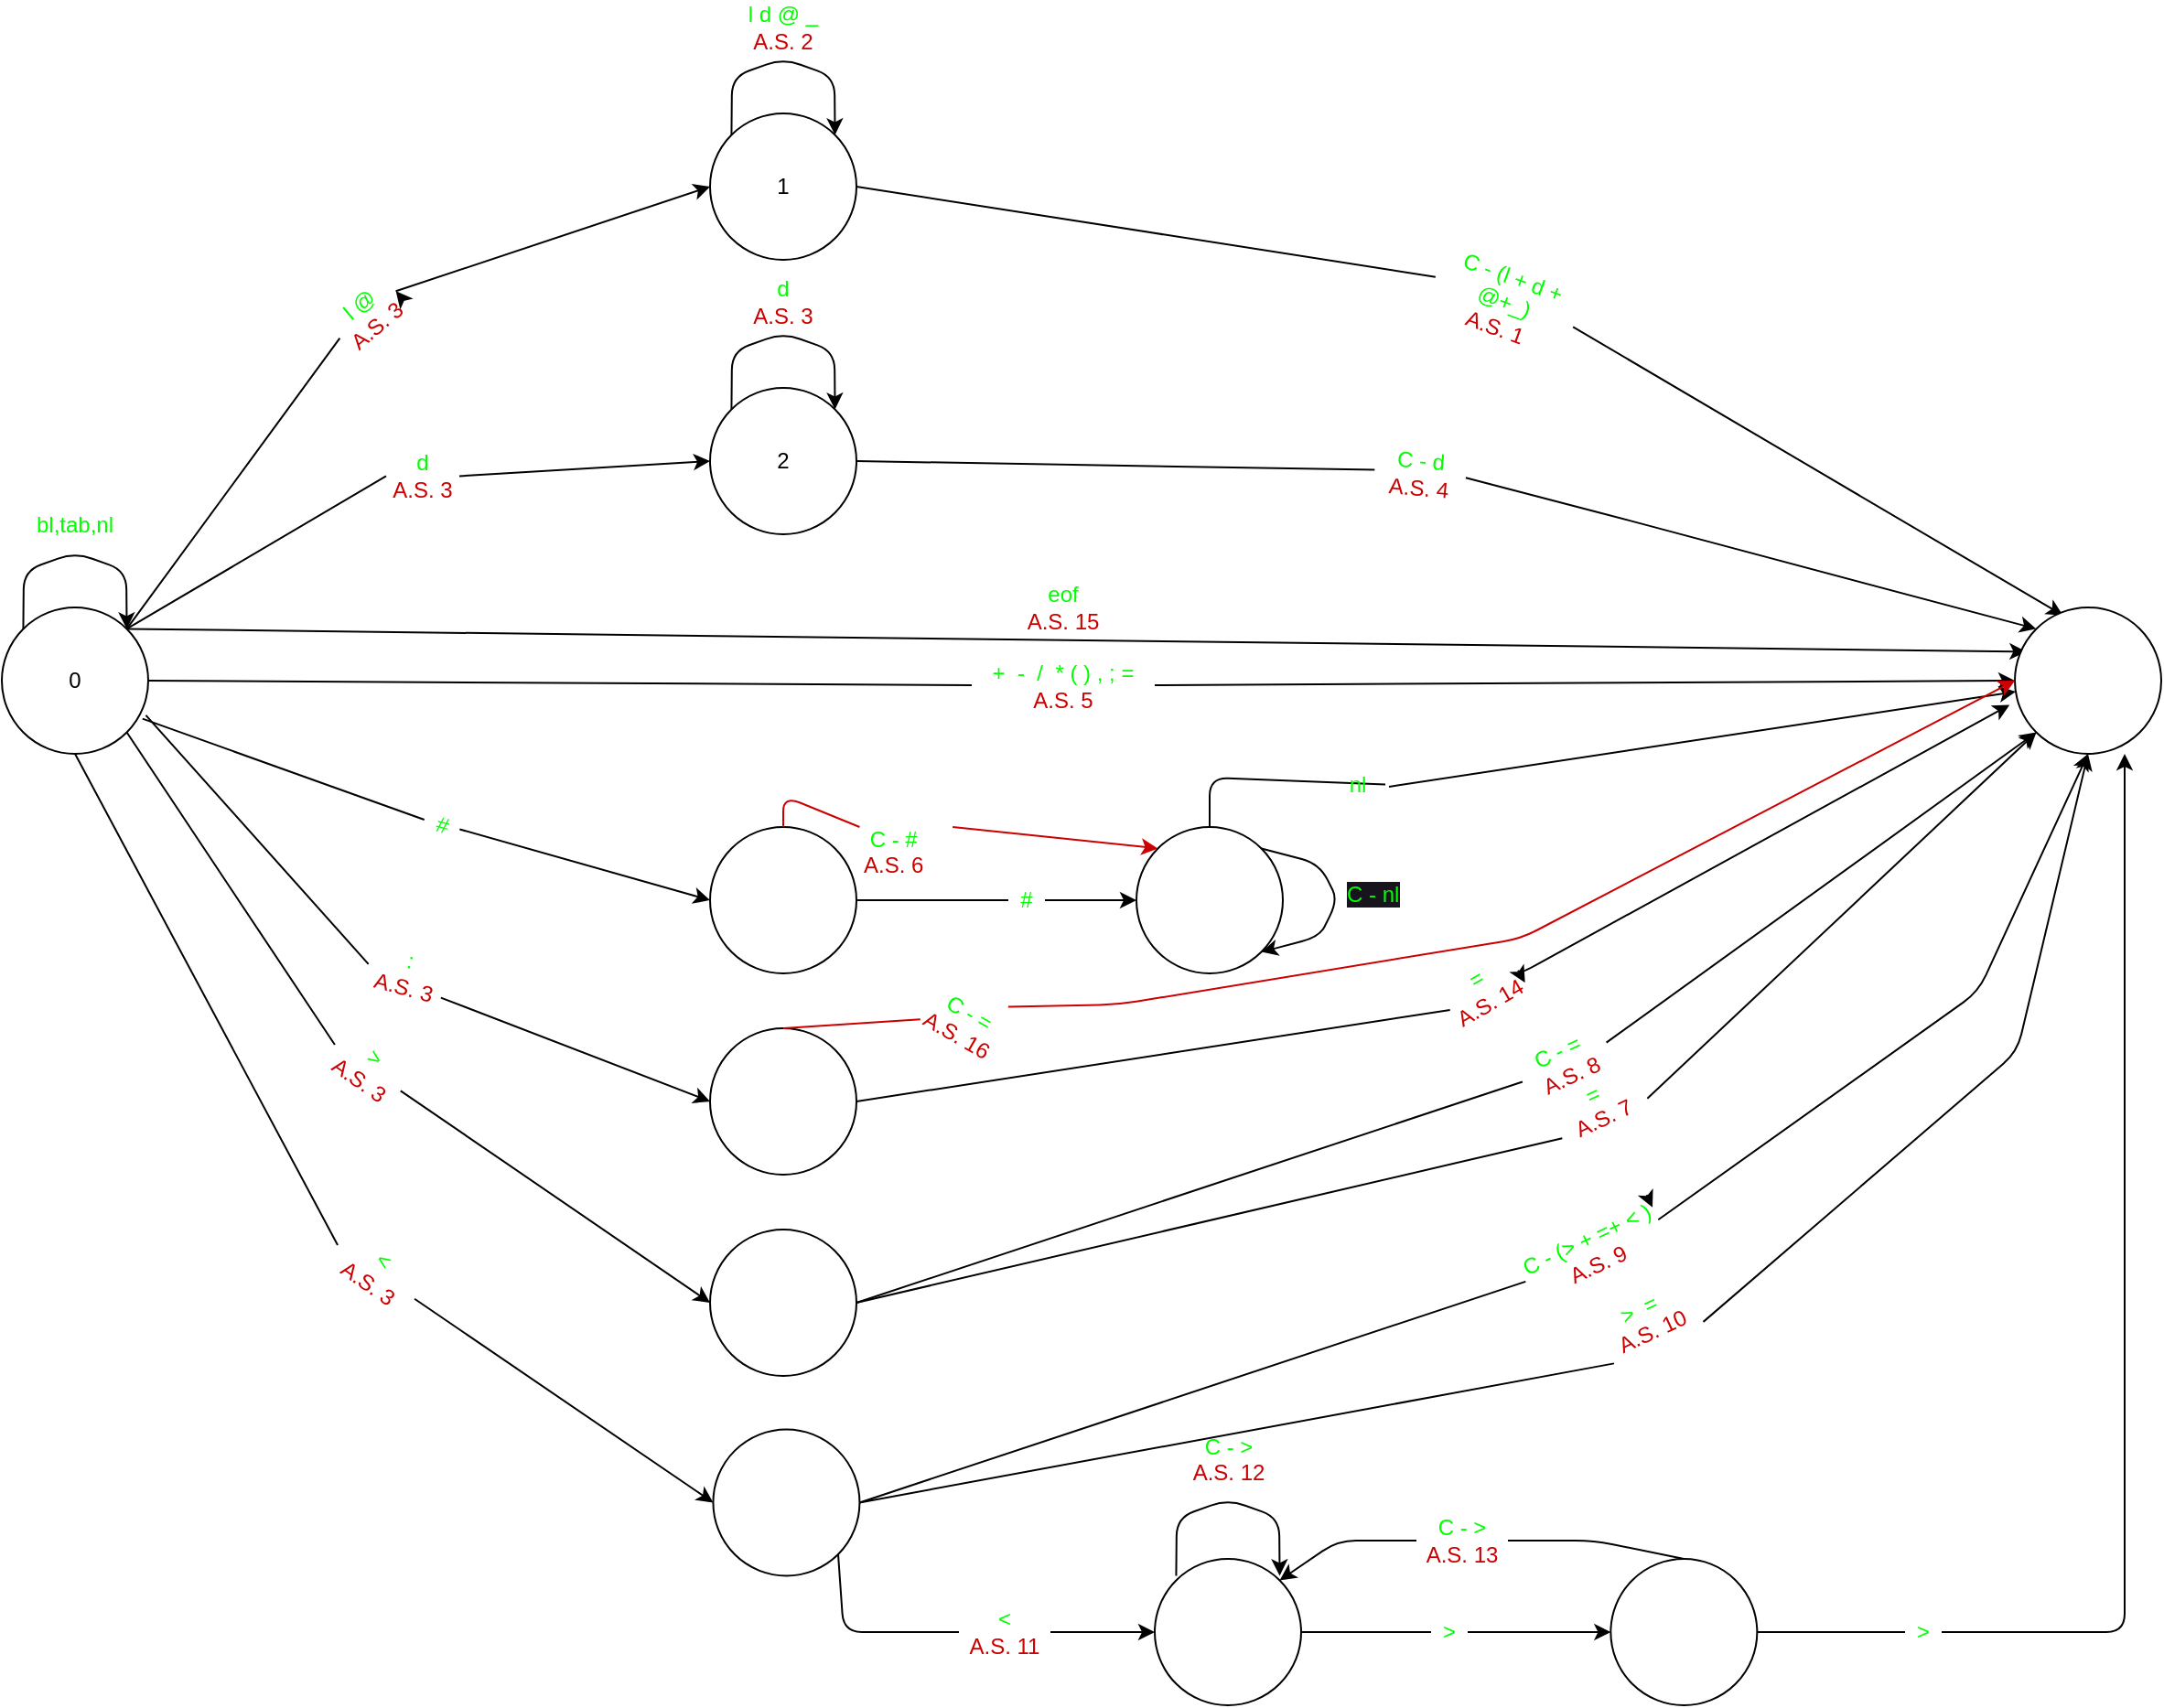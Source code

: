<mxfile><diagram id="zJP9Rn_apFHwhB3t_4ZS" name="Page-1"><mxGraphModel dx="2736" dy="607" grid="0" gridSize="10" guides="1" tooltips="1" connect="1" arrows="1" fold="1" page="0" pageScale="1" pageWidth="827" pageHeight="1169" math="0" shadow="0"><root><mxCell id="0"/><mxCell id="1" parent="0"/><mxCell id="36" style="edgeStyle=none;html=1;exitX=1;exitY=0.5;exitDx=0;exitDy=0;entryX=0;entryY=0.5;entryDx=0;entryDy=0;fontColor=#FFFFFF;startArrow=none;" parent="1" source="42" target="34" edge="1"><mxGeometry relative="1" as="geometry"/></mxCell><mxCell id="51" style="edgeStyle=none;html=1;entryX=0;entryY=0.5;entryDx=0;entryDy=0;fontColor=#00FF00;startArrow=none;exitX=1;exitY=0.75;exitDx=0;exitDy=0;" parent="1" source="52" target="50" edge="1"><mxGeometry relative="1" as="geometry"><mxPoint x="-973" y="627" as="sourcePoint"/></mxGeometry></mxCell><mxCell id="59" style="edgeStyle=none;html=1;exitX=1;exitY=0.5;exitDx=0;exitDy=0;entryX=0;entryY=0.5;entryDx=0;entryDy=0;fontColor=#00FF00;startArrow=none;" parent="1" source="63" target="58" edge="1"><mxGeometry relative="1" as="geometry"><Array as="points"/></mxGeometry></mxCell><mxCell id="109" style="edgeStyle=none;html=1;exitX=1;exitY=0;exitDx=0;exitDy=0;entryX=0.077;entryY=0.302;entryDx=0;entryDy=0;entryPerimeter=0;" parent="1" source="2" target="24" edge="1"><mxGeometry relative="1" as="geometry"/></mxCell><mxCell id="2" value="0" style="ellipse;whiteSpace=wrap;html=1;aspect=fixed;" parent="1" vertex="1"><mxGeometry x="-1203" y="417" width="80" height="80" as="geometry"/></mxCell><mxCell id="3" value="" style="endArrow=classic;html=1;exitX=0;exitY=0;exitDx=0;exitDy=0;entryX=1;entryY=0;entryDx=0;entryDy=0;" parent="1" source="2" target="2" edge="1"><mxGeometry width="50" height="50" relative="1" as="geometry"><mxPoint x="-1183" y="487" as="sourcePoint"/><mxPoint x="-1133" y="437" as="targetPoint"/><Array as="points"><mxPoint x="-1191" y="397"/><mxPoint x="-1163" y="387"/><mxPoint x="-1135" y="397"/></Array></mxGeometry></mxCell><mxCell id="4" value="&lt;font color=&quot;#00ff00&quot;&gt;bl,tab,nl&lt;/font&gt;" style="text;html=1;strokeColor=none;fillColor=none;align=center;verticalAlign=middle;whiteSpace=wrap;rounded=0;" parent="1" vertex="1"><mxGeometry x="-1193" y="357" width="60" height="30" as="geometry"/></mxCell><mxCell id="5" value="" style="endArrow=classic;html=1;entryX=0;entryY=0.5;entryDx=0;entryDy=0;startArrow=none;exitX=1;exitY=0.5;exitDx=0;exitDy=0;" parent="1" source="15" target="6" edge="1"><mxGeometry width="50" height="50" relative="1" as="geometry"><mxPoint x="-1023" y="267" as="sourcePoint"/><mxPoint x="-773" y="187" as="targetPoint"/></mxGeometry></mxCell><mxCell id="28" style="edgeStyle=none;html=1;entryX=0.329;entryY=0.054;entryDx=0;entryDy=0;fontColor=#00FF00;startArrow=none;exitX=1;exitY=0.5;exitDx=0;exitDy=0;entryPerimeter=0;" parent="1" source="29" target="24" edge="1"><mxGeometry relative="1" as="geometry"><mxPoint x="-213" y="177" as="sourcePoint"/><Array as="points"/></mxGeometry></mxCell><mxCell id="6" value="1" style="ellipse;whiteSpace=wrap;html=1;aspect=fixed;" parent="1" vertex="1"><mxGeometry x="-816" y="147" width="80" height="80" as="geometry"/></mxCell><mxCell id="7" value="" style="endArrow=classic;html=1;exitX=0;exitY=0;exitDx=0;exitDy=0;entryX=1;entryY=0;entryDx=0;entryDy=0;" parent="1" edge="1"><mxGeometry width="50" height="50" relative="1" as="geometry"><mxPoint x="-804.284" y="158.716" as="sourcePoint"/><mxPoint x="-747.716" y="158.716" as="targetPoint"/><Array as="points"><mxPoint x="-804" y="127"/><mxPoint x="-776" y="117"/><mxPoint x="-748" y="127"/></Array></mxGeometry></mxCell><mxCell id="31" style="edgeStyle=none;html=1;entryX=0;entryY=0;entryDx=0;entryDy=0;fontColor=#00FF00;startArrow=none;exitX=1;exitY=0.5;exitDx=0;exitDy=0;" parent="1" source="32" target="24" edge="1"><mxGeometry relative="1" as="geometry"><mxPoint x="-293" y="327" as="sourcePoint"/><Array as="points"><mxPoint x="-323" y="367"/></Array></mxGeometry></mxCell><mxCell id="11" value="2" style="ellipse;whiteSpace=wrap;html=1;aspect=fixed;" parent="1" vertex="1"><mxGeometry x="-816" y="297" width="80" height="80" as="geometry"/></mxCell><mxCell id="12" value="" style="endArrow=classic;html=1;exitX=0;exitY=0;exitDx=0;exitDy=0;entryX=1;entryY=0;entryDx=0;entryDy=0;" parent="1" edge="1"><mxGeometry width="50" height="50" relative="1" as="geometry"><mxPoint x="-804.284" y="308.716" as="sourcePoint"/><mxPoint x="-747.716" y="308.716" as="targetPoint"/><Array as="points"><mxPoint x="-804" y="277"/><mxPoint x="-776" y="267"/><mxPoint x="-748" y="277"/></Array></mxGeometry></mxCell><mxCell id="13" value="&lt;font color=&quot;#00ff00&quot;&gt;d&lt;br&gt;&lt;/font&gt;&lt;span style=&quot;color: rgb(204, 0, 0);&quot;&gt;A.S. 3&lt;/span&gt;&lt;font color=&quot;#00ff00&quot;&gt;&lt;br&gt;&lt;/font&gt;" style="text;html=1;strokeColor=none;fillColor=none;align=center;verticalAlign=middle;whiteSpace=wrap;rounded=0;" parent="1" vertex="1"><mxGeometry x="-806" y="240" width="60" height="20" as="geometry"/></mxCell><mxCell id="17" value="" style="endArrow=none;html=1;exitX=1;exitY=0;exitDx=0;exitDy=0;entryX=0;entryY=0.5;entryDx=0;entryDy=0;" parent="1" source="2" target="15" edge="1"><mxGeometry width="50" height="50" relative="1" as="geometry"><mxPoint x="-1123" y="457" as="sourcePoint"/><mxPoint x="-816.0" y="177" as="targetPoint"/></mxGeometry></mxCell><mxCell id="15" value="&lt;font color=&quot;#00ff00&quot;&gt;l @&lt;/font&gt;&lt;br&gt;A.S. 3" style="text;html=1;strokeColor=none;fillColor=none;align=center;verticalAlign=middle;whiteSpace=wrap;rounded=0;fontColor=#CC0000;rotation=-40;" parent="1" vertex="1"><mxGeometry x="-1023" y="247" width="40" height="20" as="geometry"/></mxCell><mxCell id="18" value="" style="endArrow=classic;html=1;entryX=0;entryY=0.5;entryDx=0;entryDy=0;startArrow=none;exitX=1;exitY=0.5;exitDx=0;exitDy=0;" parent="1" source="20" target="11" edge="1"><mxGeometry width="50" height="50" relative="1" as="geometry"><mxPoint x="-973" y="390.7" as="sourcePoint"/><mxPoint x="-766.0" y="187.13" as="targetPoint"/></mxGeometry></mxCell><mxCell id="19" value="" style="endArrow=none;html=1;exitX=1;exitY=0;exitDx=0;exitDy=0;entryX=0;entryY=0.5;entryDx=0;entryDy=0;" parent="1" source="2" target="20" edge="1"><mxGeometry width="50" height="50" relative="1" as="geometry"><mxPoint x="-1073" y="297.13" as="sourcePoint"/><mxPoint x="-766.0" y="300.7" as="targetPoint"/></mxGeometry></mxCell><mxCell id="20" value="&lt;font color=&quot;#00ff00&quot;&gt;d&lt;/font&gt;&lt;br&gt;A.S. 3" style="text;html=1;strokeColor=none;fillColor=none;align=center;verticalAlign=middle;whiteSpace=wrap;rounded=0;fontColor=#CC0000;rotation=0;" parent="1" vertex="1"><mxGeometry x="-993" y="333.43" width="40" height="23.57" as="geometry"/></mxCell><mxCell id="22" value="&lt;font color=&quot;#00ff00&quot;&gt;l d @ _&lt;br&gt;&lt;/font&gt;&lt;span style=&quot;color: rgb(204, 0, 0);&quot;&gt;A.S. 2&lt;/span&gt;&lt;font color=&quot;#00ff00&quot;&gt;&lt;br&gt;&lt;/font&gt;" style="text;html=1;strokeColor=none;fillColor=none;align=center;verticalAlign=middle;whiteSpace=wrap;rounded=0;" parent="1" vertex="1"><mxGeometry x="-806" y="90" width="60" height="20" as="geometry"/></mxCell><mxCell id="24" value="F" style="ellipse;whiteSpace=wrap;html=1;aspect=fixed;fontColor=#FFFFFF;" parent="1" vertex="1"><mxGeometry x="-103" y="417" width="80" height="80" as="geometry"/></mxCell><mxCell id="25" value="" style="endArrow=classic;html=1;fontColor=#FFFFFF;exitX=1;exitY=0.5;exitDx=0;exitDy=0;entryX=0;entryY=0.5;entryDx=0;entryDy=0;startArrow=none;" parent="1" source="26" target="24" edge="1"><mxGeometry width="50" height="50" relative="1" as="geometry"><mxPoint x="-673" y="467" as="sourcePoint"/><mxPoint x="-623" y="417" as="targetPoint"/></mxGeometry></mxCell><mxCell id="27" value="" style="endArrow=none;html=1;fontColor=#FFFFFF;exitX=1;exitY=0.5;exitDx=0;exitDy=0;entryX=0;entryY=0.5;entryDx=0;entryDy=0;" parent="1" source="2" target="26" edge="1"><mxGeometry width="50" height="50" relative="1" as="geometry"><mxPoint x="-1123" y="457" as="sourcePoint"/><mxPoint x="-103" y="457" as="targetPoint"/></mxGeometry></mxCell><mxCell id="26" value="&lt;font color=&quot;#00ff00&quot;&gt;+&amp;nbsp;&lt;/font&gt;&amp;nbsp;&lt;font color=&quot;#00ff00&quot;&gt;-&amp;nbsp;&lt;/font&gt;&amp;nbsp;&lt;font color=&quot;#00ff00&quot;&gt;/&amp;nbsp;&lt;/font&gt;&amp;nbsp;&lt;font color=&quot;#00ff00&quot;&gt;*&lt;/font&gt;&lt;font color=&quot;#00ff00&quot;&gt;&amp;nbsp;( ) , ; =&lt;br&gt;&lt;/font&gt;&lt;span style=&quot;color: rgb(204, 0, 0);&quot;&gt;A.S. 5&lt;/span&gt;&lt;font color=&quot;#00ff00&quot;&gt;&lt;br&gt;&lt;/font&gt;" style="text;html=1;strokeColor=none;fillColor=none;align=center;verticalAlign=middle;whiteSpace=wrap;rounded=0;fontColor=#FFFFFF;" parent="1" vertex="1"><mxGeometry x="-673" y="447" width="100" height="25" as="geometry"/></mxCell><mxCell id="30" value="" style="edgeStyle=none;html=1;exitX=1;exitY=0.5;exitDx=0;exitDy=0;entryX=0;entryY=0.5;entryDx=0;entryDy=0;fontColor=#00FF00;endArrow=none;" parent="1" source="6" target="29" edge="1"><mxGeometry relative="1" as="geometry"><mxPoint x="-736.0" y="177" as="sourcePoint"/><mxPoint x="-91.284" y="428.716" as="targetPoint"/><Array as="points"/></mxGeometry></mxCell><mxCell id="29" value="&lt;font color=&quot;#00ff00&quot;&gt;C - (l + d + @+_)&lt;/font&gt;&lt;br&gt;A.S. 1" style="text;html=1;strokeColor=none;fillColor=none;align=center;verticalAlign=middle;whiteSpace=wrap;rounded=0;fontColor=#CC0000;rotation=20;" parent="1" vertex="1"><mxGeometry x="-422.0" y="240" width="80" height="20" as="geometry"/></mxCell><mxCell id="33" value="" style="edgeStyle=none;html=1;exitX=1;exitY=0.5;exitDx=0;exitDy=0;entryX=0;entryY=0.5;entryDx=0;entryDy=0;fontColor=#00FF00;endArrow=none;" parent="1" source="11" target="32" edge="1"><mxGeometry relative="1" as="geometry"><mxPoint x="-736.0" y="337" as="sourcePoint"/><mxPoint x="-91.284" y="428.716" as="targetPoint"/><Array as="points"/></mxGeometry></mxCell><mxCell id="32" value="&lt;font color=&quot;#00ff00&quot;&gt;C - d&lt;/font&gt;&lt;br&gt;A.S. 4" style="text;html=1;strokeColor=none;fillColor=none;align=center;verticalAlign=middle;whiteSpace=wrap;rounded=0;fontColor=#CC0000;rotation=5;" parent="1" vertex="1"><mxGeometry x="-452.94" y="333.91" width="50" height="20.09" as="geometry"/></mxCell><mxCell id="37" style="edgeStyle=none;html=1;exitX=1;exitY=0.5;exitDx=0;exitDy=0;entryX=0;entryY=0.5;entryDx=0;entryDy=0;fontColor=#FFFFFF;startArrow=none;" parent="1" source="44" target="35" edge="1"><mxGeometry relative="1" as="geometry"/></mxCell><mxCell id="34" value="&lt;font color=&quot;#ffffff&quot;&gt;3&lt;/font&gt;" style="ellipse;whiteSpace=wrap;html=1;aspect=fixed;fontColor=#00FF00;" parent="1" vertex="1"><mxGeometry x="-816" y="537" width="80" height="80" as="geometry"/></mxCell><mxCell id="38" style="edgeStyle=none;html=1;fontColor=#FFFFFF;startArrow=none;" parent="1" target="24" edge="1"><mxGeometry relative="1" as="geometry"><Array as="points"/><mxPoint x="-445" y="515" as="sourcePoint"/></mxGeometry></mxCell><mxCell id="35" value="&lt;font color=&quot;#ffffff&quot;&gt;4&lt;/font&gt;" style="ellipse;whiteSpace=wrap;html=1;aspect=fixed;fontColor=#00FF00;" parent="1" vertex="1"><mxGeometry x="-583" y="537" width="80" height="80" as="geometry"/></mxCell><mxCell id="41" value="" style="edgeStyle=none;html=1;exitX=0.5;exitY=0;exitDx=0;exitDy=0;fontColor=#FFFFFF;endArrow=none;entryX=1;entryY=0.5;entryDx=0;entryDy=0;" parent="1" source="35" target="39" edge="1"><mxGeometry relative="1" as="geometry"><mxPoint x="-503.0" y="577" as="sourcePoint"/><mxPoint x="-593" y="527" as="targetPoint"/><Array as="points"><mxPoint x="-543" y="510"/></Array></mxGeometry></mxCell><mxCell id="39" value="&lt;font color=&quot;#00ff00&quot;&gt;nl&lt;/font&gt;" style="text;html=1;strokeColor=none;fillColor=none;align=center;verticalAlign=middle;whiteSpace=wrap;rounded=0;fontColor=#FFFFFF;" parent="1" vertex="1"><mxGeometry x="-477" y="498" width="30" height="31.5" as="geometry"/></mxCell><mxCell id="43" value="" style="edgeStyle=none;html=1;entryX=0;entryY=0.5;entryDx=0;entryDy=0;fontColor=#FFFFFF;endArrow=none;exitX=0.961;exitY=0.76;exitDx=0;exitDy=0;exitPerimeter=0;" parent="1" source="2" target="42" edge="1"><mxGeometry relative="1" as="geometry"><mxPoint x="-1135" y="485" as="sourcePoint"/><mxPoint x="-783.0" y="577" as="targetPoint"/></mxGeometry></mxCell><mxCell id="42" value="&lt;font color=&quot;#00ff00&quot;&gt;#&lt;/font&gt;" style="text;html=1;strokeColor=none;fillColor=none;align=center;verticalAlign=middle;whiteSpace=wrap;rounded=0;fontColor=#FFFFFF;rotation=15;" parent="1" vertex="1"><mxGeometry x="-972.49" y="518.12" width="20" height="35" as="geometry"/></mxCell><mxCell id="45" value="" style="edgeStyle=none;html=1;exitX=1;exitY=0.5;exitDx=0;exitDy=0;entryX=0;entryY=0.5;entryDx=0;entryDy=0;fontColor=#FFFFFF;endArrow=none;" parent="1" source="34" target="44" edge="1"><mxGeometry relative="1" as="geometry"><mxPoint x="-703.0" y="577" as="sourcePoint"/><mxPoint x="-583.0" y="577" as="targetPoint"/></mxGeometry></mxCell><mxCell id="44" value="&lt;font color=&quot;#00ff00&quot;&gt;#&lt;/font&gt;" style="text;html=1;strokeColor=none;fillColor=none;align=center;verticalAlign=middle;whiteSpace=wrap;rounded=0;fontColor=#FFFFFF;rotation=0;" parent="1" vertex="1"><mxGeometry x="-653" y="559.5" width="20" height="35" as="geometry"/></mxCell><mxCell id="48" style="edgeStyle=none;html=1;exitX=1;exitY=0;exitDx=0;exitDy=0;entryX=1;entryY=1;entryDx=0;entryDy=0;fontColor=#FFFFFF;" parent="1" source="35" target="35" edge="1"><mxGeometry relative="1" as="geometry"><Array as="points"><mxPoint x="-483" y="557"/><mxPoint x="-473" y="577"/><mxPoint x="-483" y="597"/></Array></mxGeometry></mxCell><mxCell id="54" style="edgeStyle=none;html=1;entryX=-0.036;entryY=0.666;entryDx=0;entryDy=0;fontColor=#00FF00;startArrow=none;exitX=1;exitY=0.5;exitDx=0;exitDy=0;entryPerimeter=0;" parent="1" source="56" target="24" edge="1"><mxGeometry relative="1" as="geometry"><mxPoint x="-363" y="647" as="sourcePoint"/><Array as="points"><mxPoint x="-373" y="617"/></Array></mxGeometry></mxCell><mxCell id="97" style="edgeStyle=none;html=1;exitX=0.75;exitY=0;exitDx=0;exitDy=0;stroke=#FF0000;;strokeColor=#CC0000;startArrow=none;entryX=0;entryY=0.5;entryDx=0;entryDy=0;" parent="1" source="99" target="24" edge="1"><mxGeometry relative="1" as="geometry"><mxPoint x="-1080" y="510" as="targetPoint"/><Array as="points"><mxPoint x="-593" y="634"/><mxPoint x="-373" y="598"/></Array></mxGeometry></mxCell><mxCell id="50" value="&lt;span style=&quot;color: rgb(255, 255, 255);&quot;&gt;5&lt;/span&gt;" style="ellipse;whiteSpace=wrap;html=1;aspect=fixed;fontColor=#00FF00;" parent="1" vertex="1"><mxGeometry x="-816" y="647" width="80" height="80" as="geometry"/></mxCell><mxCell id="53" value="" style="edgeStyle=none;html=1;exitX=0.984;exitY=0.737;exitDx=0;exitDy=0;fontColor=#00FF00;endArrow=none;entryX=0;entryY=0.5;entryDx=0;entryDy=0;exitPerimeter=0;" parent="1" source="2" target="52" edge="1"><mxGeometry relative="1" as="geometry"><mxPoint x="-1134.716" y="485.284" as="sourcePoint"/><mxPoint x="-1003" y="607" as="targetPoint"/></mxGeometry></mxCell><mxCell id="52" value="&lt;font color=&quot;#00ff00&quot;&gt;:&lt;br&gt;&lt;/font&gt;&lt;span style=&quot;color: rgb(204, 0, 0);&quot;&gt;A.S. 3&lt;/span&gt;&lt;font color=&quot;#00ff00&quot;&gt;&lt;br&gt;&lt;/font&gt;" style="text;html=1;strokeColor=none;fillColor=none;align=center;verticalAlign=middle;whiteSpace=wrap;rounded=0;fontColor=#FFFFFF;rotation=15;" parent="1" vertex="1"><mxGeometry x="-1003.39" y="602.48" width="43" height="30" as="geometry"/></mxCell><mxCell id="55" style="edgeStyle=none;html=1;exitX=0.5;exitY=0;exitDx=0;exitDy=0;entryX=0.5;entryY=0;entryDx=0;entryDy=0;fontColor=#00FF00;" parent="1" source="52" target="52" edge="1"><mxGeometry relative="1" as="geometry"/></mxCell><mxCell id="57" value="" style="edgeStyle=none;html=1;exitX=1;exitY=0.5;exitDx=0;exitDy=0;entryX=0;entryY=0.5;entryDx=0;entryDy=0;fontColor=#00FF00;endArrow=none;" parent="1" source="50" target="56" edge="1"><mxGeometry relative="1" as="geometry"><mxPoint x="-736" y="727" as="sourcePoint"/><mxPoint x="-91.284" y="485.284" as="targetPoint"/><Array as="points"/></mxGeometry></mxCell><mxCell id="56" value="&lt;font color=&quot;#00ff00&quot;&gt;=&lt;br&gt;&lt;/font&gt;&lt;span style=&quot;color: rgb(204, 0, 0);&quot;&gt;A.S. 14&lt;/span&gt;&lt;font color=&quot;#00ff00&quot;&gt;&lt;br&gt;&lt;/font&gt;" style="text;html=1;strokeColor=none;fillColor=none;align=center;verticalAlign=middle;whiteSpace=wrap;rounded=0;fontColor=#FFFFFF;rotation=-30;" parent="1" vertex="1"><mxGeometry x="-414.54" y="611.25" width="43" height="30" as="geometry"/></mxCell><mxCell id="60" style="edgeStyle=none;html=1;entryX=0;entryY=1;entryDx=0;entryDy=0;fontColor=#00FF00;startArrow=none;exitX=1;exitY=0.5;exitDx=0;exitDy=0;" parent="1" source="61" target="24" edge="1"><mxGeometry relative="1" as="geometry"><mxPoint x="-303" y="637" as="sourcePoint"/><Array as="points"/></mxGeometry></mxCell><mxCell id="58" value="&lt;span style=&quot;color: rgb(255, 255, 255);&quot;&gt;6&lt;/span&gt;" style="ellipse;whiteSpace=wrap;html=1;aspect=fixed;fontColor=#00FF00;" parent="1" vertex="1"><mxGeometry x="-816" y="757" width="80" height="80" as="geometry"/></mxCell><mxCell id="62" value="" style="edgeStyle=none;html=1;exitX=1;exitY=0.5;exitDx=0;exitDy=0;entryX=0;entryY=0.5;entryDx=0;entryDy=0;fontColor=#00FF00;endArrow=none;" parent="1" source="58" target="61" edge="1"><mxGeometry relative="1" as="geometry"><mxPoint x="-736" y="797" as="sourcePoint"/><mxPoint x="-63" y="497" as="targetPoint"/><Array as="points"/></mxGeometry></mxCell><mxCell id="61" value="&lt;font color=&quot;#00ff00&quot;&gt;C - =&amp;nbsp;&lt;br&gt;&lt;/font&gt;&lt;span style=&quot;color: rgb(204, 0, 0);&quot;&gt;A.S. 8&lt;/span&gt;&lt;font color=&quot;#00ff00&quot;&gt;&lt;br&gt;&lt;/font&gt;" style="text;html=1;strokeColor=none;fillColor=none;align=center;verticalAlign=middle;whiteSpace=wrap;rounded=0;fontColor=#FFFFFF;rotation=-25;" parent="1" vertex="1"><mxGeometry x="-374.43" y="650.53" width="50.6" height="30" as="geometry"/></mxCell><mxCell id="64" value="" style="edgeStyle=none;html=1;exitX=1;exitY=1;exitDx=0;exitDy=0;entryX=0;entryY=0.5;entryDx=0;entryDy=0;fontColor=#00FF00;endArrow=none;" parent="1" source="2" target="63" edge="1"><mxGeometry relative="1" as="geometry"><mxPoint x="-1134.716" y="485.284" as="sourcePoint"/><mxPoint x="-816" y="797" as="targetPoint"/><Array as="points"/></mxGeometry></mxCell><mxCell id="63" value="&lt;font color=&quot;#00ff00&quot;&gt;&amp;gt;&lt;br&gt;&lt;/font&gt;&lt;span style=&quot;color: rgb(204, 0, 0);&quot;&gt;A.S. 3&lt;/span&gt;&lt;font color=&quot;#00ff00&quot;&gt;&lt;br&gt;&lt;/font&gt;" style="text;html=1;strokeColor=none;fillColor=none;align=center;verticalAlign=middle;whiteSpace=wrap;rounded=0;fontColor=#FFFFFF;rotation=35;" parent="1" vertex="1"><mxGeometry x="-1025" y="656.89" width="43.86" height="23.43" as="geometry"/></mxCell><mxCell id="65" style="edgeStyle=none;html=1;exitX=1;exitY=0.5;exitDx=0;exitDy=0;entryX=0;entryY=0.5;entryDx=0;entryDy=0;fontColor=#00FF00;startArrow=none;" parent="1" source="71" target="67" edge="1"><mxGeometry relative="1" as="geometry"><Array as="points"/></mxGeometry></mxCell><mxCell id="66" style="edgeStyle=none;html=1;entryX=0.5;entryY=1;entryDx=0;entryDy=0;fontColor=#00FF00;startArrow=none;exitX=1;exitY=0.5;exitDx=0;exitDy=0;" parent="1" source="69" target="24" edge="1"><mxGeometry relative="1" as="geometry"><mxPoint x="-301.28" y="746.22" as="sourcePoint"/><mxPoint x="-61.28" y="606.22" as="targetPoint"/><Array as="points"><mxPoint x="-123" y="627"/></Array></mxGeometry></mxCell><mxCell id="80" style="edgeStyle=none;html=1;exitX=1;exitY=0.5;exitDx=0;exitDy=0;entryX=0;entryY=0.5;entryDx=0;entryDy=0;fontColor=#FFFFFF;startArrow=none;" parent="1" source="81" target="78" edge="1"><mxGeometry relative="1" as="geometry"><Array as="points"/></mxGeometry></mxCell><mxCell id="67" value="&lt;span style=&quot;color: rgb(255, 255, 255);&quot;&gt;7&lt;/span&gt;" style="ellipse;whiteSpace=wrap;html=1;aspect=fixed;fontColor=#00FF00;" parent="1" vertex="1"><mxGeometry x="-814.28" y="866.22" width="80" height="80" as="geometry"/></mxCell><mxCell id="68" value="" style="edgeStyle=none;html=1;exitX=1;exitY=0.5;exitDx=0;exitDy=0;entryX=0;entryY=0.5;entryDx=0;entryDy=0;fontColor=#00FF00;endArrow=none;" parent="1" source="67" target="69" edge="1"><mxGeometry relative="1" as="geometry"><mxPoint x="-734.28" y="906.22" as="sourcePoint"/><mxPoint x="-61.28" y="606.22" as="targetPoint"/><Array as="points"/></mxGeometry></mxCell><mxCell id="69" value="&lt;font color=&quot;#00ff00&quot;&gt;C - (&amp;gt; + =+ &amp;lt; )&lt;br&gt;&lt;/font&gt;&lt;span style=&quot;color: rgb(204, 0, 0);&quot;&gt;A.S. 9&lt;/span&gt;&lt;font color=&quot;#00ff00&quot;&gt;&lt;br&gt;&lt;/font&gt;" style="text;html=1;strokeColor=none;fillColor=none;align=center;verticalAlign=middle;whiteSpace=wrap;rounded=0;fontColor=#FFFFFF;rotation=-25;" parent="1" vertex="1"><mxGeometry x="-374.09" y="753.54" width="80" height="30" as="geometry"/></mxCell><mxCell id="70" value="" style="edgeStyle=none;html=1;exitX=0.5;exitY=1;exitDx=0;exitDy=0;entryX=0;entryY=0.5;entryDx=0;entryDy=0;fontColor=#00FF00;endArrow=none;" parent="1" source="2" target="71" edge="1"><mxGeometry relative="1" as="geometry"><mxPoint x="-1132.996" y="594.504" as="sourcePoint"/><mxPoint x="-814.28" y="906.22" as="targetPoint"/><Array as="points"/></mxGeometry></mxCell><mxCell id="71" value="&lt;font color=&quot;#00ff00&quot;&gt;&amp;lt;&lt;br&gt;&lt;/font&gt;&lt;span style=&quot;color: rgb(204, 0, 0);&quot;&gt;A.S. 3&lt;/span&gt;&lt;font color=&quot;#00ff00&quot;&gt;&lt;br&gt;&lt;/font&gt;" style="text;html=1;strokeColor=none;fillColor=none;align=center;verticalAlign=middle;whiteSpace=wrap;rounded=0;fontColor=#FFFFFF;rotation=35;" parent="1" vertex="1"><mxGeometry x="-1024.11" y="765.19" width="51.28" height="30" as="geometry"/></mxCell><mxCell id="72" style="edgeStyle=none;html=1;entryX=0;entryY=1;entryDx=0;entryDy=0;fontColor=#00FF00;startArrow=none;exitX=1;exitY=0.5;exitDx=0;exitDy=0;" parent="1" source="74" target="24" edge="1"><mxGeometry relative="1" as="geometry"><mxPoint x="-281.28" y="667.86" as="sourcePoint"/><mxPoint x="-41.28" y="527.86" as="targetPoint"/><Array as="points"/></mxGeometry></mxCell><mxCell id="73" value="" style="edgeStyle=none;html=1;exitX=1;exitY=0.5;exitDx=0;exitDy=0;entryX=0;entryY=0.5;entryDx=0;entryDy=0;fontColor=#00FF00;endArrow=none;" parent="1" source="58" target="74" edge="1"><mxGeometry relative="1" as="geometry"><mxPoint x="-735.996" y="846.144" as="sourcePoint"/><mxPoint x="-41.28" y="527.86" as="targetPoint"/><Array as="points"/></mxGeometry></mxCell><mxCell id="74" value="&lt;font color=&quot;#00ff00&quot;&gt;=&lt;br&gt;&lt;/font&gt;&lt;span style=&quot;color: rgb(204, 0, 0);&quot;&gt;A.S. 7&lt;br&gt;&lt;/span&gt;&lt;font color=&quot;#00ff00&quot;&gt;&lt;br&gt;&lt;/font&gt;" style="text;html=1;strokeColor=none;fillColor=none;align=center;verticalAlign=middle;whiteSpace=wrap;rounded=0;fontColor=#FFFFFF;rotation=-25;" parent="1" vertex="1"><mxGeometry x="-352.75" y="681.24" width="51.33" height="30" as="geometry"/></mxCell><mxCell id="75" style="edgeStyle=none;html=1;entryX=0.5;entryY=1;entryDx=0;entryDy=0;fontColor=#00FF00;startArrow=none;exitX=1;exitY=0.5;exitDx=0;exitDy=0;" parent="1" source="77" target="24" edge="1"><mxGeometry relative="1" as="geometry"><mxPoint x="-280" y="779.06" as="sourcePoint"/><mxPoint x="-13.436" y="518.124" as="targetPoint"/><Array as="points"><mxPoint x="-101.72" y="659.84"/></Array></mxGeometry></mxCell><mxCell id="76" value="" style="edgeStyle=none;html=1;exitX=1;exitY=0.5;exitDx=0;exitDy=0;entryX=0;entryY=0.5;entryDx=0;entryDy=0;fontColor=#00FF00;endArrow=none;" parent="1" source="67" target="77" edge="1"><mxGeometry relative="1" as="geometry"><mxPoint x="-713.0" y="939.06" as="sourcePoint"/><mxPoint x="-40" y="639.06" as="targetPoint"/><Array as="points"/></mxGeometry></mxCell><mxCell id="77" value="&lt;font color=&quot;#00ff00&quot;&gt;&amp;gt;&amp;nbsp; =&amp;nbsp;&lt;br&gt;&lt;/font&gt;&lt;span style=&quot;color: rgb(204, 0, 0);&quot;&gt;A.S. 10&lt;br&gt;&lt;br&gt;&lt;/span&gt;&lt;font color=&quot;#00ff00&quot;&gt;&lt;br&gt;&lt;/font&gt;" style="text;html=1;strokeColor=none;fillColor=none;align=center;verticalAlign=middle;whiteSpace=wrap;rounded=0;fontColor=#FFFFFF;rotation=-25;" parent="1" vertex="1"><mxGeometry x="-324.54" y="803.81" width="53.83" height="30" as="geometry"/></mxCell><mxCell id="83" style="edgeStyle=none;html=1;exitX=1;exitY=0.5;exitDx=0;exitDy=0;entryX=0;entryY=0.5;entryDx=0;entryDy=0;fontColor=#FFFFFF;startArrow=none;" parent="1" source="84" target="79" edge="1"><mxGeometry relative="1" as="geometry"/></mxCell><mxCell id="78" value="&lt;font color=&quot;#ffffff&quot;&gt;8&lt;/font&gt;" style="ellipse;whiteSpace=wrap;html=1;aspect=fixed;fontColor=#00FF00;" parent="1" vertex="1"><mxGeometry x="-573" y="937" width="80" height="80" as="geometry"/></mxCell><mxCell id="90" style="edgeStyle=none;html=1;exitX=0;exitY=0.5;exitDx=0;exitDy=0;entryX=1;entryY=0;entryDx=0;entryDy=0;fontColor=#FFFFFF;startArrow=none;" parent="1" source="91" target="78" edge="1"><mxGeometry relative="1" as="geometry"><Array as="points"><mxPoint x="-473" y="927"/></Array></mxGeometry></mxCell><mxCell id="93" style="edgeStyle=none;html=1;exitX=1;exitY=0.5;exitDx=0;exitDy=0;fontColor=#FFFFFF;startArrow=none;" parent="1" source="94" edge="1"><mxGeometry relative="1" as="geometry"><mxPoint x="-43" y="497" as="targetPoint"/><Array as="points"><mxPoint x="-43" y="977"/></Array></mxGeometry></mxCell><mxCell id="79" value="&lt;font color=&quot;#ffffff&quot;&gt;9&lt;/font&gt;" style="ellipse;whiteSpace=wrap;html=1;aspect=fixed;fontColor=#00FF00;" parent="1" vertex="1"><mxGeometry x="-323.83" y="937" width="80" height="80" as="geometry"/></mxCell><mxCell id="82" value="" style="edgeStyle=none;html=1;exitX=1;exitY=1;exitDx=0;exitDy=0;entryX=0;entryY=0.5;entryDx=0;entryDy=0;fontColor=#FFFFFF;endArrow=none;" parent="1" source="67" target="81" edge="1"><mxGeometry relative="1" as="geometry"><mxPoint x="-745.996" y="934.504" as="sourcePoint"/><mxPoint x="-573" y="977" as="targetPoint"/><Array as="points"><mxPoint x="-743" y="977"/></Array></mxGeometry></mxCell><mxCell id="81" value="&lt;font color=&quot;#00ff00&quot;&gt;&amp;lt;&lt;br&gt;&lt;/font&gt;&lt;span style=&quot;color: rgb(204, 0, 0);&quot;&gt;A.S. 11&lt;/span&gt;&lt;font color=&quot;#00ff00&quot;&gt;&lt;br&gt;&lt;/font&gt;" style="text;html=1;strokeColor=none;fillColor=none;align=center;verticalAlign=middle;whiteSpace=wrap;rounded=0;fontColor=#FFFFFF;rotation=0;" parent="1" vertex="1"><mxGeometry x="-680" y="962" width="50" height="30" as="geometry"/></mxCell><mxCell id="85" value="" style="edgeStyle=none;html=1;exitX=1;exitY=0.5;exitDx=0;exitDy=0;entryX=0;entryY=0.5;entryDx=0;entryDy=0;fontColor=#FFFFFF;endArrow=none;" parent="1" source="78" target="84" edge="1"><mxGeometry relative="1" as="geometry"><mxPoint x="-493" y="977" as="sourcePoint"/><mxPoint x="-323.83" y="977" as="targetPoint"/></mxGeometry></mxCell><mxCell id="84" value="&lt;font color=&quot;#00ff00&quot;&gt;&amp;gt;&lt;/font&gt;" style="text;html=1;strokeColor=none;fillColor=none;align=center;verticalAlign=middle;whiteSpace=wrap;rounded=0;fontColor=#FFFFFF;rotation=0;" parent="1" vertex="1"><mxGeometry x="-422" y="962" width="20" height="30" as="geometry"/></mxCell><mxCell id="88" value="" style="endArrow=classic;html=1;exitX=0;exitY=0;exitDx=0;exitDy=0;entryX=1;entryY=0;entryDx=0;entryDy=0;" parent="1" edge="1"><mxGeometry width="50" height="50" relative="1" as="geometry"><mxPoint x="-561.284" y="946.216" as="sourcePoint"/><mxPoint x="-504.716" y="946.216" as="targetPoint"/><Array as="points"><mxPoint x="-561" y="914.5"/><mxPoint x="-533" y="904.5"/><mxPoint x="-505" y="914.5"/></Array></mxGeometry></mxCell><mxCell id="89" value="&lt;font color=&quot;#00ff00&quot;&gt;C - &amp;gt;&lt;br&gt;&lt;/font&gt;&lt;span style=&quot;color: rgb(204, 0, 0);&quot;&gt;A.S. 12&lt;br&gt;&lt;/span&gt;&lt;font color=&quot;#00ff00&quot;&gt;&lt;br&gt;&lt;/font&gt;" style="text;html=1;strokeColor=none;fillColor=none;align=center;verticalAlign=middle;whiteSpace=wrap;rounded=0;" parent="1" vertex="1"><mxGeometry x="-554.5" y="880" width="43" height="20" as="geometry"/></mxCell><mxCell id="92" value="" style="edgeStyle=none;html=1;exitX=0.5;exitY=0;exitDx=0;exitDy=0;entryX=1;entryY=0.5;entryDx=0;entryDy=0;fontColor=#FFFFFF;endArrow=none;" parent="1" source="79" target="91" edge="1"><mxGeometry relative="1" as="geometry"><mxPoint x="-283.83" y="937" as="sourcePoint"/><mxPoint x="-504.716" y="948.716" as="targetPoint"/><Array as="points"><mxPoint x="-333" y="927"/></Array></mxGeometry></mxCell><mxCell id="91" value="&lt;font color=&quot;#00ff00&quot;&gt;C - &amp;gt;&lt;br&gt;&lt;/font&gt;&lt;span style=&quot;color: rgb(204, 0, 0);&quot;&gt;A.S. 13&lt;/span&gt;&lt;font color=&quot;#00ff00&quot;&gt;&lt;br&gt;&lt;/font&gt;" style="text;html=1;strokeColor=none;fillColor=none;align=center;verticalAlign=middle;whiteSpace=wrap;rounded=0;" parent="1" vertex="1"><mxGeometry x="-430" y="917" width="50" height="20" as="geometry"/></mxCell><mxCell id="95" value="" style="edgeStyle=none;html=1;exitX=1;exitY=0.5;exitDx=0;exitDy=0;fontColor=#FFFFFF;endArrow=none;" parent="1" source="79" target="94" edge="1"><mxGeometry relative="1" as="geometry"><mxPoint x="-243.83" y="977" as="sourcePoint"/><mxPoint x="-43" y="497" as="targetPoint"/><Array as="points"/></mxGeometry></mxCell><mxCell id="94" value="&lt;font color=&quot;#00ff00&quot;&gt;&amp;gt;&lt;/font&gt;" style="text;html=1;strokeColor=none;fillColor=none;align=center;verticalAlign=middle;whiteSpace=wrap;rounded=0;fontColor=#FFFFFF;rotation=0;" parent="1" vertex="1"><mxGeometry x="-163" y="962" width="20" height="30" as="geometry"/></mxCell><mxCell id="100" value="" style="edgeStyle=none;html=1;exitX=0.5;exitY=0;exitDx=0;exitDy=0;stroke=#FF0000;;strokeColor=#CC0000;entryX=0;entryY=1;entryDx=0;entryDy=0;endArrow=none;" parent="1" source="50" target="99" edge="1"><mxGeometry relative="1" as="geometry"><mxPoint x="-776" y="647" as="sourcePoint"/><mxPoint x="-1125.24" y="481.64" as="targetPoint"/><Array as="points"/></mxGeometry></mxCell><mxCell id="99" value="&lt;div style=&quot;text-align: center;&quot;&gt;&lt;span style=&quot;background-color: initial;&quot;&gt;&lt;font color=&quot;#00ff00&quot;&gt;C - =&lt;/font&gt;&lt;/span&gt;&lt;/div&gt;&lt;div style=&quot;text-align: center;&quot;&gt;&lt;span style=&quot;color: rgb(204, 0, 0);&quot;&gt;A.S. 16&lt;/span&gt;&lt;span style=&quot;background-color: initial;&quot;&gt;&lt;font color=&quot;#00ff00&quot;&gt;&lt;br&gt;&lt;/font&gt;&lt;/span&gt;&lt;/div&gt;&lt;div style=&quot;text-align: center;&quot;&gt;&lt;span style=&quot;color: rgb(204, 0, 0);&quot;&gt;&lt;br&gt;&lt;/span&gt;&lt;/div&gt;&lt;div style=&quot;text-align: center;&quot;&gt;&lt;span style=&quot;color: rgb(204, 0, 0);&quot;&gt;&lt;br&gt;&lt;/span&gt;&lt;/div&gt;" style="text;whiteSpace=wrap;html=1;rotation=30;" parent="1" vertex="1"><mxGeometry x="-697" y="626.89" width="50.84" height="30" as="geometry"/></mxCell><mxCell id="101" style="edgeStyle=none;html=1;exitX=1;exitY=0.25;exitDx=0;exitDy=0;stroke=#FF0000;;strokeColor=#CC0000;startArrow=none;entryX=0;entryY=0;entryDx=0;entryDy=0;" parent="1" source="103" target="35" edge="1"><mxGeometry relative="1" as="geometry"><mxPoint x="-1080" y="480" as="targetPoint"/><Array as="points"/></mxGeometry></mxCell><mxCell id="102" value="" style="edgeStyle=none;html=1;exitX=0.5;exitY=0;exitDx=0;exitDy=0;stroke=#FF0000;;strokeColor=#CC0000;entryX=0;entryY=0.25;entryDx=0;entryDy=0;endArrow=none;" parent="1" source="34" target="103" edge="1"><mxGeometry relative="1" as="geometry"><mxPoint x="-771.52" y="537" as="sourcePoint"/><mxPoint x="-1120.76" y="371.64" as="targetPoint"/><Array as="points"><mxPoint x="-776" y="520"/></Array></mxGeometry></mxCell><mxCell id="103" value="&lt;div style=&quot;text-align: center;&quot;&gt;&lt;span style=&quot;background-color: initial;&quot;&gt;&lt;font color=&quot;#00ff00&quot;&gt;C - #&lt;/font&gt;&lt;/span&gt;&lt;/div&gt;&lt;div style=&quot;text-align: center;&quot;&gt;&lt;span style=&quot;color: rgb(204, 0, 0);&quot;&gt;A.S. 6&lt;/span&gt;&lt;span style=&quot;background-color: initial;&quot;&gt;&lt;font color=&quot;#00ff00&quot;&gt;&lt;br&gt;&lt;/font&gt;&lt;/span&gt;&lt;/div&gt;" style="text;whiteSpace=wrap;html=1;rotation=0;" parent="1" vertex="1"><mxGeometry x="-734.28" y="529.5" width="50.84" height="30" as="geometry"/></mxCell><mxCell id="105" value="&lt;span style=&quot;color: rgb(0, 255, 0); font-family: Helvetica; font-size: 12px; font-style: normal; font-variant-ligatures: normal; font-variant-caps: normal; font-weight: 400; letter-spacing: normal; orphans: 2; text-align: center; text-indent: 0px; text-transform: none; widows: 2; word-spacing: 0px; -webkit-text-stroke-width: 0px; background-color: rgb(24, 20, 29); text-decoration-thickness: initial; text-decoration-style: initial; text-decoration-color: initial; float: none; display: inline !important;&quot;&gt;C - nl&lt;/span&gt;" style="text;whiteSpace=wrap;html=1;" parent="1" vertex="1"><mxGeometry x="-470" y="559.5" width="40" height="40" as="geometry"/></mxCell><mxCell id="106" style="edgeStyle=none;html=1;exitX=1;exitY=0.5;exitDx=0;exitDy=0;entryX=1;entryY=0.75;entryDx=0;entryDy=0;" parent="1" source="56" target="56" edge="1"><mxGeometry relative="1" as="geometry"/></mxCell><mxCell id="107" style="edgeStyle=none;html=1;exitX=1;exitY=0;exitDx=0;exitDy=0;entryX=1;entryY=0.25;entryDx=0;entryDy=0;" parent="1" source="69" target="69" edge="1"><mxGeometry relative="1" as="geometry"/></mxCell><mxCell id="108" style="edgeStyle=none;html=1;exitX=1;exitY=0.75;exitDx=0;exitDy=0;entryX=1;entryY=0.5;entryDx=0;entryDy=0;" parent="1" source="15" target="15" edge="1"><mxGeometry relative="1" as="geometry"/></mxCell><mxCell id="110" value="&lt;font color=&quot;#00ff00&quot;&gt;eof&lt;br&gt;&lt;/font&gt;&lt;span style=&quot;color: rgb(204, 0, 0);&quot;&gt;A.S. 15&lt;/span&gt;&lt;font color=&quot;#00ff00&quot;&gt;&lt;br&gt;&lt;/font&gt;" style="text;html=1;strokeColor=none;fillColor=none;align=center;verticalAlign=middle;whiteSpace=wrap;rounded=0;fontColor=#FFFFFF;" parent="1" vertex="1"><mxGeometry x="-673" y="404" width="100" height="25" as="geometry"/></mxCell></root></mxGraphModel></diagram></mxfile>